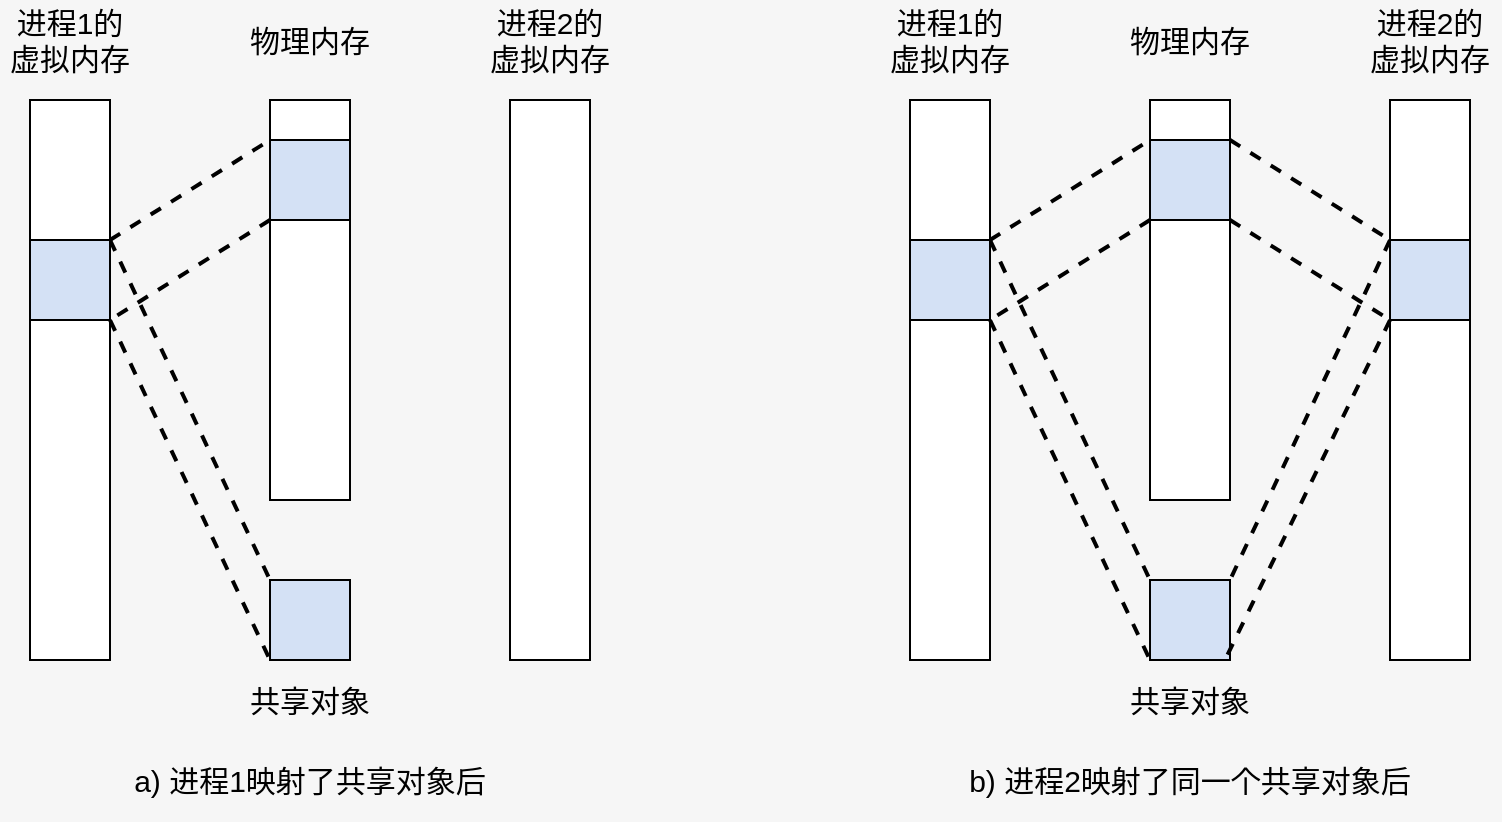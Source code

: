 <mxfile version="13.7.3" type="device"><diagram id="uBRL8Do3hd9Bw4ZTWbVS" name="第 1 页"><mxGraphModel dx="1038" dy="641" grid="1" gridSize="10" guides="1" tooltips="1" connect="1" arrows="1" fold="1" page="1" pageScale="1" pageWidth="827" pageHeight="1169" background="#F6F6F6" math="0" shadow="0"><root><mxCell id="0"/><mxCell id="1" parent="0"/><mxCell id="jq3HTaEqktyGCPyaZBkX-68" value="" style="group" vertex="1" connectable="0" parent="1"><mxGeometry x="40" y="80" width="310" height="410" as="geometry"/></mxCell><mxCell id="jq3HTaEqktyGCPyaZBkX-51" value="" style="rounded=0;whiteSpace=wrap;html=1;fontSize=15;" vertex="1" parent="jq3HTaEqktyGCPyaZBkX-68"><mxGeometry x="15" y="50" width="40" height="280" as="geometry"/></mxCell><mxCell id="jq3HTaEqktyGCPyaZBkX-52" value="" style="rounded=0;whiteSpace=wrap;html=1;fontSize=15;" vertex="1" parent="jq3HTaEqktyGCPyaZBkX-68"><mxGeometry x="255" y="50" width="40" height="280" as="geometry"/></mxCell><mxCell id="jq3HTaEqktyGCPyaZBkX-53" value="进程1的虚拟内存" style="text;html=1;strokeColor=none;fillColor=none;align=center;verticalAlign=middle;whiteSpace=wrap;rounded=0;fontSize=15;" vertex="1" parent="jq3HTaEqktyGCPyaZBkX-68"><mxGeometry width="70" height="40" as="geometry"/></mxCell><mxCell id="jq3HTaEqktyGCPyaZBkX-54" value="进程2的虚拟内存" style="text;html=1;strokeColor=none;fillColor=none;align=center;verticalAlign=middle;whiteSpace=wrap;rounded=0;fontSize=15;" vertex="1" parent="jq3HTaEqktyGCPyaZBkX-68"><mxGeometry x="240" width="70" height="40" as="geometry"/></mxCell><mxCell id="jq3HTaEqktyGCPyaZBkX-55" value="" style="rounded=0;whiteSpace=wrap;html=1;strokeColor=#000000;fillColor=#ffffff;fontSize=15;" vertex="1" parent="jq3HTaEqktyGCPyaZBkX-68"><mxGeometry x="135" y="50" width="40" height="20" as="geometry"/></mxCell><mxCell id="jq3HTaEqktyGCPyaZBkX-56" value="" style="rounded=0;whiteSpace=wrap;html=1;strokeColor=#000000;fontSize=15;fillColor=#D4E1F5;" vertex="1" parent="jq3HTaEqktyGCPyaZBkX-68"><mxGeometry x="135" y="70" width="40" height="40" as="geometry"/></mxCell><mxCell id="jq3HTaEqktyGCPyaZBkX-57" value="" style="rounded=0;whiteSpace=wrap;html=1;strokeColor=#000000;fillColor=#ffffff;fontSize=15;" vertex="1" parent="jq3HTaEqktyGCPyaZBkX-68"><mxGeometry x="135" y="110" width="40" height="140" as="geometry"/></mxCell><mxCell id="jq3HTaEqktyGCPyaZBkX-58" value="" style="rounded=0;whiteSpace=wrap;html=1;strokeColor=#000000;fontSize=15;fillColor=#D4E1F5;" vertex="1" parent="jq3HTaEqktyGCPyaZBkX-68"><mxGeometry x="135" y="290" width="40" height="40" as="geometry"/></mxCell><mxCell id="jq3HTaEqktyGCPyaZBkX-60" style="rounded=0;orthogonalLoop=1;jettySize=auto;html=1;exitX=1;exitY=0;exitDx=0;exitDy=0;entryX=0;entryY=0;entryDx=0;entryDy=0;fontSize=15;endArrow=none;endFill=0;dashed=1;strokeWidth=2;" edge="1" parent="jq3HTaEqktyGCPyaZBkX-68" source="jq3HTaEqktyGCPyaZBkX-59" target="jq3HTaEqktyGCPyaZBkX-56"><mxGeometry relative="1" as="geometry"/></mxCell><mxCell id="jq3HTaEqktyGCPyaZBkX-63" style="edgeStyle=none;rounded=0;orthogonalLoop=1;jettySize=auto;html=1;exitX=1;exitY=0;exitDx=0;exitDy=0;entryX=0;entryY=0;entryDx=0;entryDy=0;dashed=1;endArrow=none;endFill=0;strokeWidth=2;fontSize=15;" edge="1" parent="jq3HTaEqktyGCPyaZBkX-68" source="jq3HTaEqktyGCPyaZBkX-59" target="jq3HTaEqktyGCPyaZBkX-58"><mxGeometry relative="1" as="geometry"/></mxCell><mxCell id="jq3HTaEqktyGCPyaZBkX-64" style="edgeStyle=none;rounded=0;orthogonalLoop=1;jettySize=auto;html=1;exitX=1;exitY=1;exitDx=0;exitDy=0;entryX=0;entryY=1;entryDx=0;entryDy=0;dashed=1;endArrow=none;endFill=0;strokeWidth=2;fontSize=15;" edge="1" parent="jq3HTaEqktyGCPyaZBkX-68" source="jq3HTaEqktyGCPyaZBkX-59" target="jq3HTaEqktyGCPyaZBkX-58"><mxGeometry relative="1" as="geometry"/></mxCell><mxCell id="jq3HTaEqktyGCPyaZBkX-59" value="" style="rounded=0;whiteSpace=wrap;html=1;strokeColor=#000000;fontSize=15;fillColor=#D4E1F5;" vertex="1" parent="jq3HTaEqktyGCPyaZBkX-68"><mxGeometry x="15" y="120" width="40" height="40" as="geometry"/></mxCell><mxCell id="jq3HTaEqktyGCPyaZBkX-62" style="edgeStyle=none;rounded=0;orthogonalLoop=1;jettySize=auto;html=1;exitX=0;exitY=1;exitDx=0;exitDy=0;entryX=1;entryY=1;entryDx=0;entryDy=0;dashed=1;endArrow=none;endFill=0;strokeWidth=2;fontSize=15;" edge="1" parent="jq3HTaEqktyGCPyaZBkX-68" source="jq3HTaEqktyGCPyaZBkX-56" target="jq3HTaEqktyGCPyaZBkX-59"><mxGeometry relative="1" as="geometry"/></mxCell><mxCell id="jq3HTaEqktyGCPyaZBkX-65" value="物理内存" style="text;html=1;strokeColor=none;fillColor=none;align=center;verticalAlign=middle;whiteSpace=wrap;rounded=0;fontSize=15;" vertex="1" parent="jq3HTaEqktyGCPyaZBkX-68"><mxGeometry x="120" width="70" height="40" as="geometry"/></mxCell><mxCell id="jq3HTaEqktyGCPyaZBkX-66" value="共享对象" style="text;html=1;strokeColor=none;fillColor=none;align=center;verticalAlign=middle;whiteSpace=wrap;rounded=0;fontSize=15;" vertex="1" parent="jq3HTaEqktyGCPyaZBkX-68"><mxGeometry x="120" y="330" width="70" height="40" as="geometry"/></mxCell><mxCell id="jq3HTaEqktyGCPyaZBkX-67" value="a) 进程1映射了共享对象后" style="text;html=1;strokeColor=none;fillColor=none;align=center;verticalAlign=middle;whiteSpace=wrap;rounded=0;fontSize=15;" vertex="1" parent="jq3HTaEqktyGCPyaZBkX-68"><mxGeometry x="60" y="370" width="190" height="40" as="geometry"/></mxCell><mxCell id="jq3HTaEqktyGCPyaZBkX-69" value="" style="group" vertex="1" connectable="0" parent="1"><mxGeometry x="480" y="80" width="310" height="410" as="geometry"/></mxCell><mxCell id="jq3HTaEqktyGCPyaZBkX-70" value="" style="rounded=0;whiteSpace=wrap;html=1;fontSize=15;" vertex="1" parent="jq3HTaEqktyGCPyaZBkX-69"><mxGeometry x="15" y="50" width="40" height="280" as="geometry"/></mxCell><mxCell id="jq3HTaEqktyGCPyaZBkX-71" value="" style="rounded=0;whiteSpace=wrap;html=1;fontSize=15;" vertex="1" parent="jq3HTaEqktyGCPyaZBkX-69"><mxGeometry x="255" y="50" width="40" height="280" as="geometry"/></mxCell><mxCell id="jq3HTaEqktyGCPyaZBkX-72" value="进程1的虚拟内存" style="text;html=1;strokeColor=none;fillColor=none;align=center;verticalAlign=middle;whiteSpace=wrap;rounded=0;fontSize=15;" vertex="1" parent="jq3HTaEqktyGCPyaZBkX-69"><mxGeometry width="70" height="40" as="geometry"/></mxCell><mxCell id="jq3HTaEqktyGCPyaZBkX-73" value="进程2的虚拟内存" style="text;html=1;strokeColor=none;fillColor=none;align=center;verticalAlign=middle;whiteSpace=wrap;rounded=0;fontSize=15;" vertex="1" parent="jq3HTaEqktyGCPyaZBkX-69"><mxGeometry x="240" width="70" height="40" as="geometry"/></mxCell><mxCell id="jq3HTaEqktyGCPyaZBkX-74" value="" style="rounded=0;whiteSpace=wrap;html=1;strokeColor=#000000;fillColor=#ffffff;fontSize=15;" vertex="1" parent="jq3HTaEqktyGCPyaZBkX-69"><mxGeometry x="135" y="50" width="40" height="20" as="geometry"/></mxCell><mxCell id="jq3HTaEqktyGCPyaZBkX-87" style="edgeStyle=none;rounded=0;orthogonalLoop=1;jettySize=auto;html=1;exitX=1;exitY=0;exitDx=0;exitDy=0;entryX=0;entryY=0;entryDx=0;entryDy=0;dashed=1;endArrow=none;endFill=0;strokeWidth=2;fontSize=15;" edge="1" parent="jq3HTaEqktyGCPyaZBkX-69" source="jq3HTaEqktyGCPyaZBkX-75" target="jq3HTaEqktyGCPyaZBkX-86"><mxGeometry relative="1" as="geometry"/></mxCell><mxCell id="jq3HTaEqktyGCPyaZBkX-88" style="edgeStyle=none;rounded=0;orthogonalLoop=1;jettySize=auto;html=1;exitX=1;exitY=1;exitDx=0;exitDy=0;entryX=0;entryY=1;entryDx=0;entryDy=0;dashed=1;endArrow=none;endFill=0;strokeWidth=2;fontSize=15;" edge="1" parent="jq3HTaEqktyGCPyaZBkX-69" source="jq3HTaEqktyGCPyaZBkX-75" target="jq3HTaEqktyGCPyaZBkX-86"><mxGeometry relative="1" as="geometry"/></mxCell><mxCell id="jq3HTaEqktyGCPyaZBkX-75" value="" style="rounded=0;whiteSpace=wrap;html=1;strokeColor=#000000;fontSize=15;fillColor=#D4E1F5;" vertex="1" parent="jq3HTaEqktyGCPyaZBkX-69"><mxGeometry x="135" y="70" width="40" height="40" as="geometry"/></mxCell><mxCell id="jq3HTaEqktyGCPyaZBkX-76" value="" style="rounded=0;whiteSpace=wrap;html=1;strokeColor=#000000;fillColor=#ffffff;fontSize=15;" vertex="1" parent="jq3HTaEqktyGCPyaZBkX-69"><mxGeometry x="135" y="110" width="40" height="140" as="geometry"/></mxCell><mxCell id="jq3HTaEqktyGCPyaZBkX-77" value="" style="rounded=0;whiteSpace=wrap;html=1;strokeColor=#000000;fontSize=15;fillColor=#D4E1F5;" vertex="1" parent="jq3HTaEqktyGCPyaZBkX-69"><mxGeometry x="135" y="290" width="40" height="40" as="geometry"/></mxCell><mxCell id="jq3HTaEqktyGCPyaZBkX-78" style="rounded=0;orthogonalLoop=1;jettySize=auto;html=1;exitX=1;exitY=0;exitDx=0;exitDy=0;entryX=0;entryY=0;entryDx=0;entryDy=0;fontSize=15;endArrow=none;endFill=0;dashed=1;strokeWidth=2;" edge="1" parent="jq3HTaEqktyGCPyaZBkX-69" source="jq3HTaEqktyGCPyaZBkX-81" target="jq3HTaEqktyGCPyaZBkX-75"><mxGeometry relative="1" as="geometry"/></mxCell><mxCell id="jq3HTaEqktyGCPyaZBkX-79" style="edgeStyle=none;rounded=0;orthogonalLoop=1;jettySize=auto;html=1;exitX=1;exitY=0;exitDx=0;exitDy=0;entryX=0;entryY=0;entryDx=0;entryDy=0;dashed=1;endArrow=none;endFill=0;strokeWidth=2;fontSize=15;" edge="1" parent="jq3HTaEqktyGCPyaZBkX-69" source="jq3HTaEqktyGCPyaZBkX-81" target="jq3HTaEqktyGCPyaZBkX-77"><mxGeometry relative="1" as="geometry"/></mxCell><mxCell id="jq3HTaEqktyGCPyaZBkX-80" style="edgeStyle=none;rounded=0;orthogonalLoop=1;jettySize=auto;html=1;exitX=1;exitY=1;exitDx=0;exitDy=0;entryX=0;entryY=1;entryDx=0;entryDy=0;dashed=1;endArrow=none;endFill=0;strokeWidth=2;fontSize=15;" edge="1" parent="jq3HTaEqktyGCPyaZBkX-69" source="jq3HTaEqktyGCPyaZBkX-81" target="jq3HTaEqktyGCPyaZBkX-77"><mxGeometry relative="1" as="geometry"/></mxCell><mxCell id="jq3HTaEqktyGCPyaZBkX-81" value="" style="rounded=0;whiteSpace=wrap;html=1;strokeColor=#000000;fontSize=15;fillColor=#D4E1F5;" vertex="1" parent="jq3HTaEqktyGCPyaZBkX-69"><mxGeometry x="15" y="120" width="40" height="40" as="geometry"/></mxCell><mxCell id="jq3HTaEqktyGCPyaZBkX-82" style="edgeStyle=none;rounded=0;orthogonalLoop=1;jettySize=auto;html=1;exitX=0;exitY=1;exitDx=0;exitDy=0;entryX=1;entryY=1;entryDx=0;entryDy=0;dashed=1;endArrow=none;endFill=0;strokeWidth=2;fontSize=15;" edge="1" parent="jq3HTaEqktyGCPyaZBkX-69" source="jq3HTaEqktyGCPyaZBkX-75" target="jq3HTaEqktyGCPyaZBkX-81"><mxGeometry relative="1" as="geometry"/></mxCell><mxCell id="jq3HTaEqktyGCPyaZBkX-83" value="物理内存" style="text;html=1;strokeColor=none;fillColor=none;align=center;verticalAlign=middle;whiteSpace=wrap;rounded=0;fontSize=15;" vertex="1" parent="jq3HTaEqktyGCPyaZBkX-69"><mxGeometry x="120" width="70" height="40" as="geometry"/></mxCell><mxCell id="jq3HTaEqktyGCPyaZBkX-84" value="共享对象" style="text;html=1;strokeColor=none;fillColor=none;align=center;verticalAlign=middle;whiteSpace=wrap;rounded=0;fontSize=15;" vertex="1" parent="jq3HTaEqktyGCPyaZBkX-69"><mxGeometry x="120" y="330" width="70" height="40" as="geometry"/></mxCell><mxCell id="jq3HTaEqktyGCPyaZBkX-85" value="b) 进程2映射了同一个共享对象后" style="text;html=1;strokeColor=none;fillColor=none;align=center;verticalAlign=middle;whiteSpace=wrap;rounded=0;fontSize=15;" vertex="1" parent="jq3HTaEqktyGCPyaZBkX-69"><mxGeometry x="40" y="370" width="230" height="40" as="geometry"/></mxCell><mxCell id="jq3HTaEqktyGCPyaZBkX-89" style="edgeStyle=none;rounded=0;orthogonalLoop=1;jettySize=auto;html=1;exitX=0;exitY=0;exitDx=0;exitDy=0;entryX=1;entryY=0;entryDx=0;entryDy=0;dashed=1;endArrow=none;endFill=0;strokeWidth=2;fontSize=15;" edge="1" parent="jq3HTaEqktyGCPyaZBkX-69" source="jq3HTaEqktyGCPyaZBkX-86" target="jq3HTaEqktyGCPyaZBkX-77"><mxGeometry relative="1" as="geometry"/></mxCell><mxCell id="jq3HTaEqktyGCPyaZBkX-90" style="edgeStyle=none;rounded=0;orthogonalLoop=1;jettySize=auto;html=1;exitX=0;exitY=1;exitDx=0;exitDy=0;entryX=0.75;entryY=0;entryDx=0;entryDy=0;dashed=1;endArrow=none;endFill=0;strokeWidth=2;fontSize=15;" edge="1" parent="jq3HTaEqktyGCPyaZBkX-69" source="jq3HTaEqktyGCPyaZBkX-86" target="jq3HTaEqktyGCPyaZBkX-84"><mxGeometry relative="1" as="geometry"/></mxCell><mxCell id="jq3HTaEqktyGCPyaZBkX-86" value="" style="rounded=0;whiteSpace=wrap;html=1;strokeColor=#000000;fontSize=15;fillColor=#D4E1F5;" vertex="1" parent="jq3HTaEqktyGCPyaZBkX-69"><mxGeometry x="255" y="120" width="40" height="40" as="geometry"/></mxCell></root></mxGraphModel></diagram></mxfile>